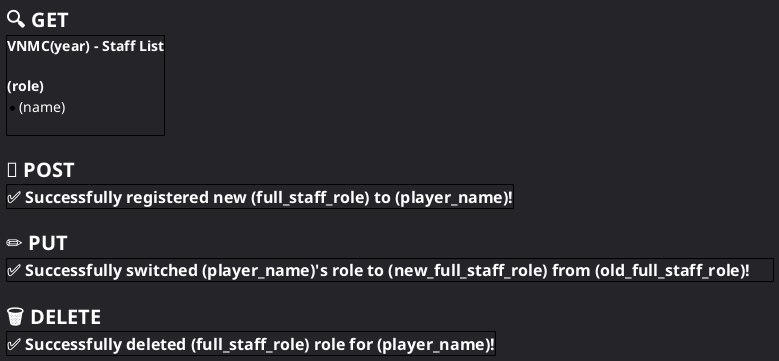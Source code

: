 @startsalt staff
	<style>
		saltDiagram {
			BackgroundColor #242429
		}
	</style>
	{
		= <color:#ffffff>🔍 GET
		{+
			<b><color:#ffffff><size:14>VNMC(year) - Staff List</b>
			.
			<color:#ffffff><size:14>**(role)**
			*<color:#ffffff><size:14>(name)
			/' rest of roles and members '/ .
		}
		.
		= <color:#ffffff>📄 POST
		{+
			<b><color:#ffffff><size:16>✅ Successfully registered new (full_staff_role) to (player_name)!</b>
		}
		.
		= <color:#ffffff>✏️ PUT
		{+
			<b><color:#ffffff><size:16>✅ Successfully switched (player_name)'s role to (new_full_staff_role) from (old_full_staff_role)!	</b>
		}
		.
		= <color:#ffffff>🗑️ DELETE
		{+
			<b><color:#ffffff><size:16>✅ Successfully deleted (full_staff_role) role for (player_name)!</b>
		}
	}
@endsalt